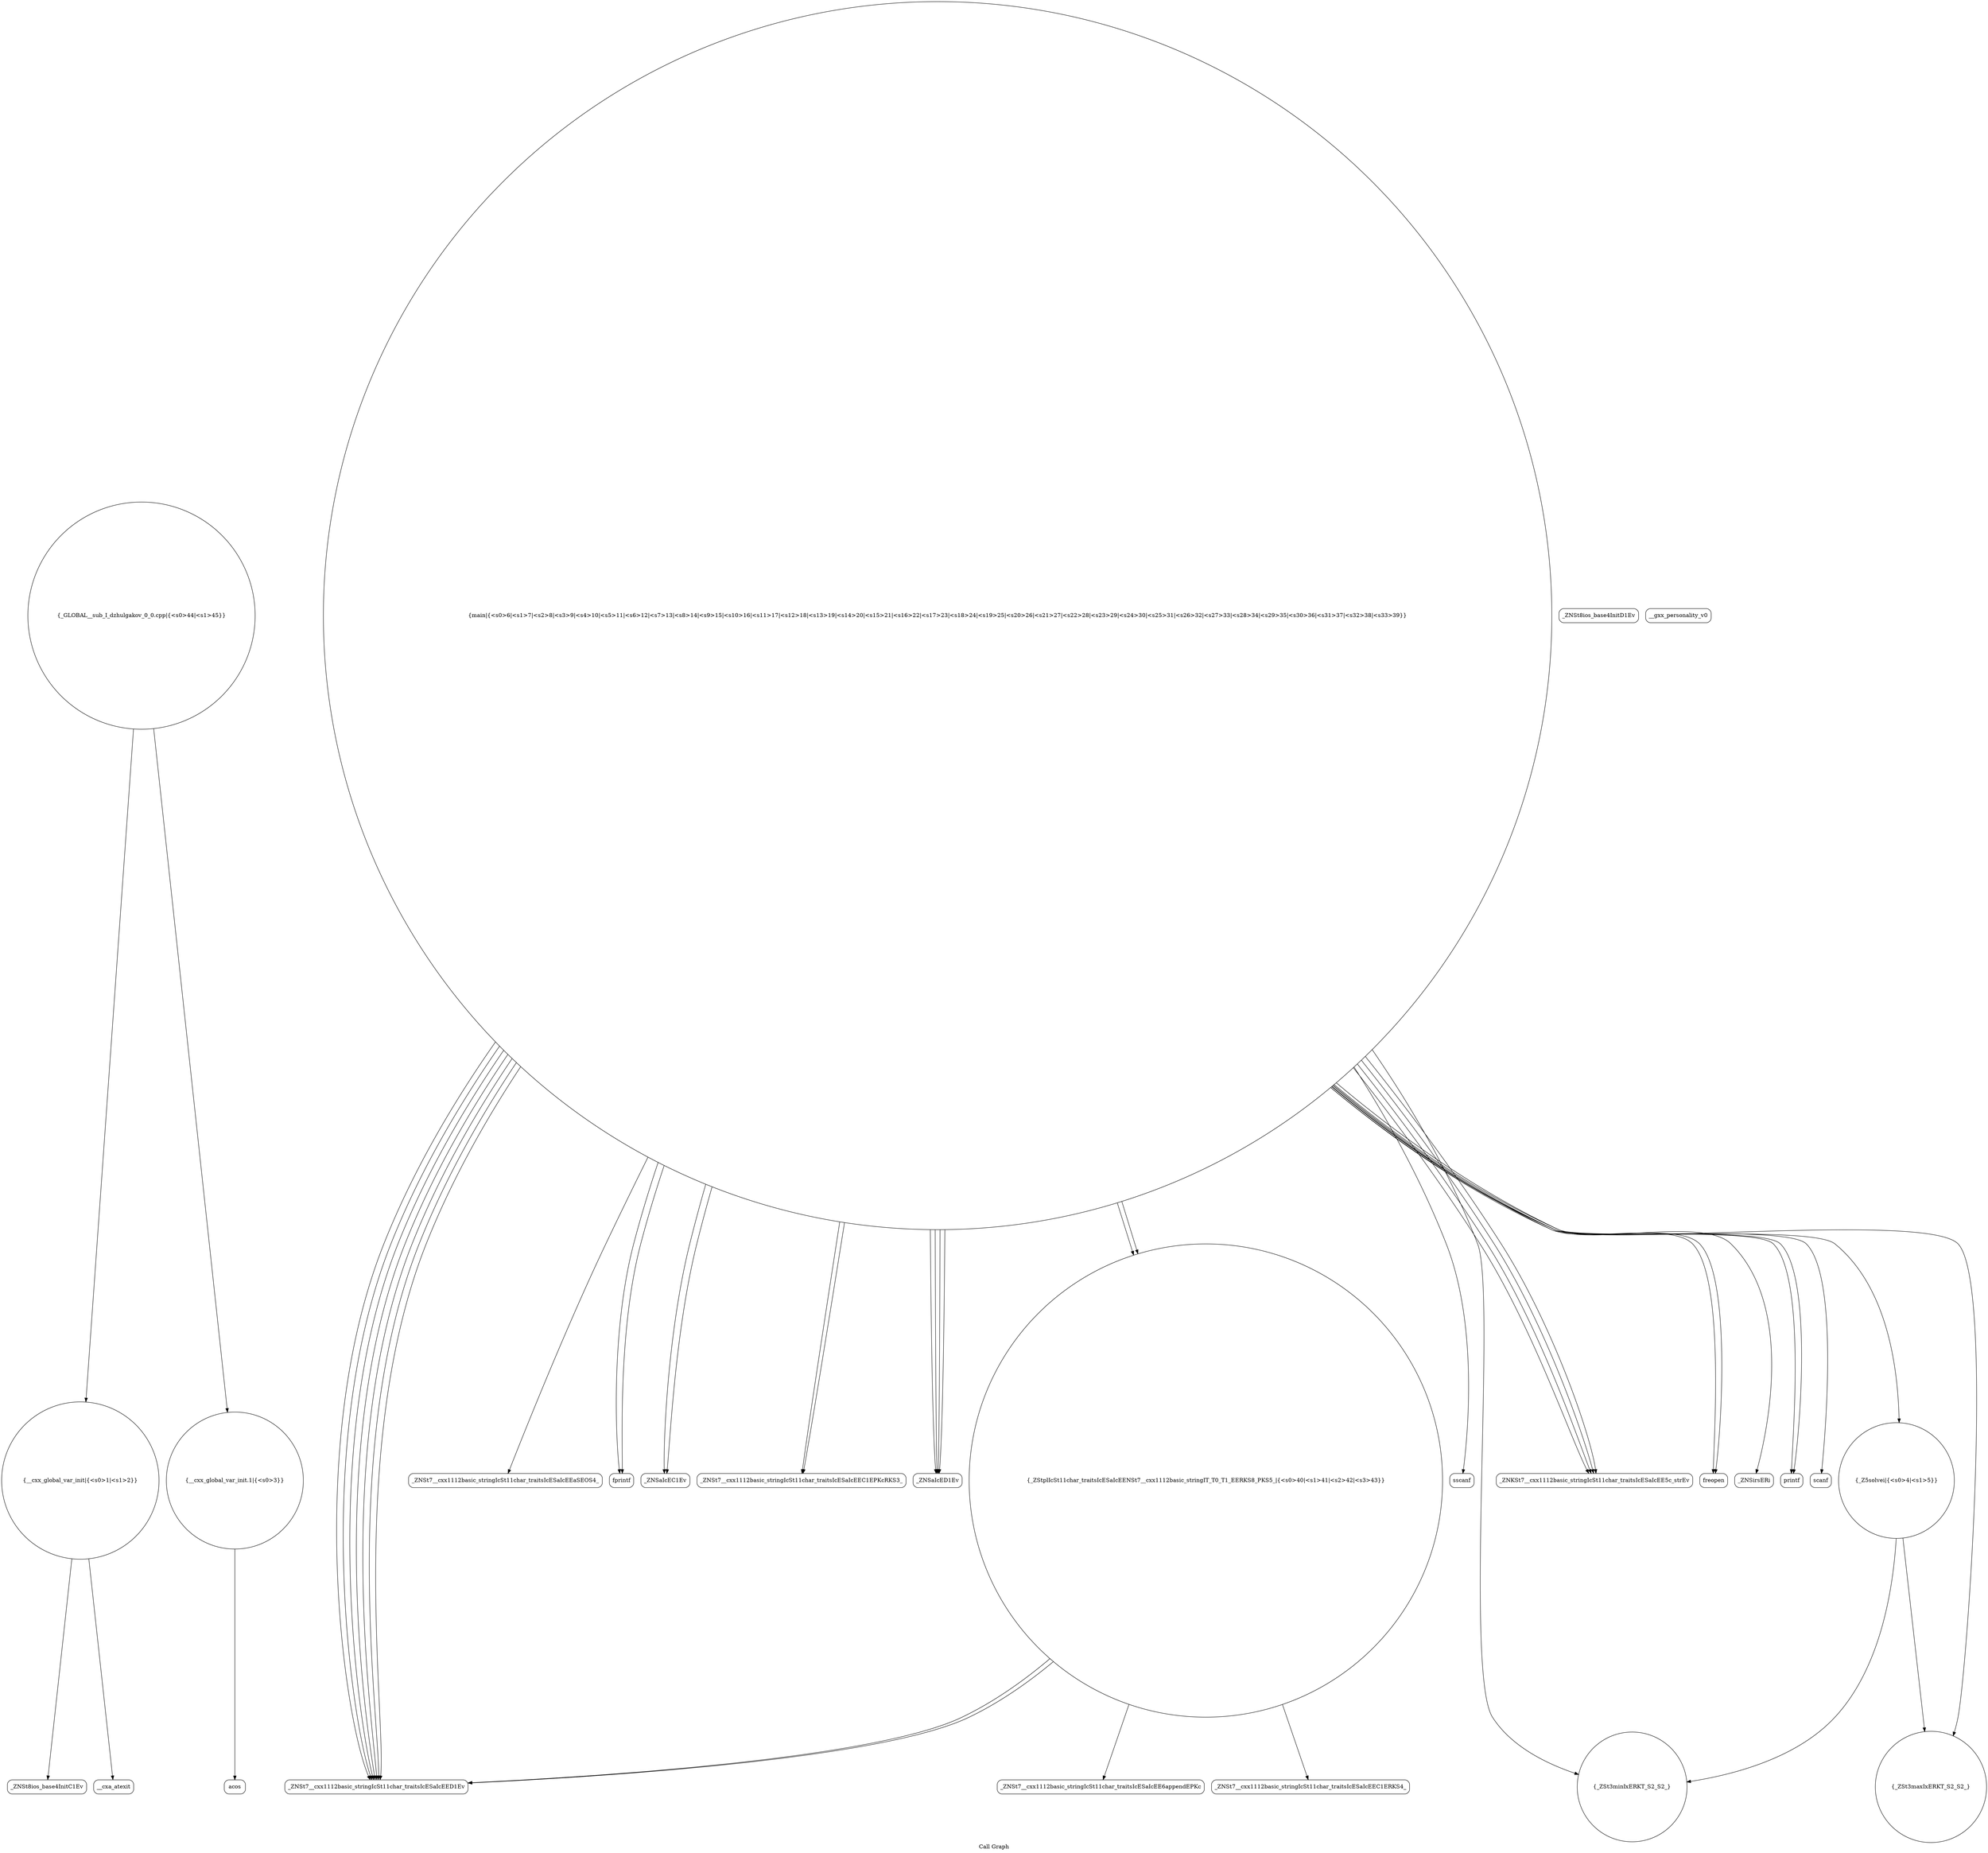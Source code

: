 digraph "Call Graph" {
	label="Call Graph";

	Node0x55e8608b6ee0 [shape=record,shape=circle,label="{__cxx_global_var_init|{<s0>1|<s1>2}}"];
	Node0x55e8608b6ee0:s0 -> Node0x55e8608b7370[color=black];
	Node0x55e8608b6ee0:s1 -> Node0x55e8608b7470[color=black];
	Node0x55e8608b7ff0 [shape=record,shape=circle,label="{_GLOBAL__sub_I_dzhulgakov_0_0.cpp|{<s0>44|<s1>45}}"];
	Node0x55e8608b7ff0:s0 -> Node0x55e8608b6ee0[color=black];
	Node0x55e8608b7ff0:s1 -> Node0x55e8608b74f0[color=black];
	Node0x55e8608b7670 [shape=record,shape=circle,label="{_ZSt3minIxERKT_S2_S2_}"];
	Node0x55e8608b79f0 [shape=record,shape=Mrecord,label="{_ZNSt7__cxx1112basic_stringIcSt11char_traitsIcESaIcEEaSEOS4_}"];
	Node0x55e8608b7d70 [shape=record,shape=Mrecord,label="{fprintf}"];
	Node0x55e8608b73f0 [shape=record,shape=Mrecord,label="{_ZNSt8ios_base4InitD1Ev}"];
	Node0x55e8608b7770 [shape=record,shape=circle,label="{main|{<s0>6|<s1>7|<s2>8|<s3>9|<s4>10|<s5>11|<s6>12|<s7>13|<s8>14|<s9>15|<s10>16|<s11>17|<s12>18|<s13>19|<s14>20|<s15>21|<s16>22|<s17>23|<s18>24|<s19>25|<s20>26|<s21>27|<s22>28|<s23>29|<s24>30|<s25>31|<s26>32|<s27>33|<s28>34|<s29>35|<s30>36|<s31>37|<s32>38|<s33>39}}"];
	Node0x55e8608b7770:s0 -> Node0x55e8608b77f0[color=black];
	Node0x55e8608b7770:s1 -> Node0x55e8608b7870[color=black];
	Node0x55e8608b7770:s2 -> Node0x55e8608b7970[color=black];
	Node0x55e8608b7770:s3 -> Node0x55e8608b77f0[color=black];
	Node0x55e8608b7770:s4 -> Node0x55e8608b7870[color=black];
	Node0x55e8608b7770:s5 -> Node0x55e8608b79f0[color=black];
	Node0x55e8608b7770:s6 -> Node0x55e8608b7a70[color=black];
	Node0x55e8608b7770:s7 -> Node0x55e8608b7970[color=black];
	Node0x55e8608b7770:s8 -> Node0x55e8608b7970[color=black];
	Node0x55e8608b7770:s9 -> Node0x55e8608b7970[color=black];
	Node0x55e8608b7770:s10 -> Node0x55e8608b7af0[color=black];
	Node0x55e8608b7770:s11 -> Node0x55e8608b7bf0[color=black];
	Node0x55e8608b7770:s12 -> Node0x55e8608b7c70[color=black];
	Node0x55e8608b7770:s13 -> Node0x55e8608b7b70[color=black];
	Node0x55e8608b7770:s14 -> Node0x55e8608b7a70[color=black];
	Node0x55e8608b7770:s15 -> Node0x55e8608b7bf0[color=black];
	Node0x55e8608b7770:s16 -> Node0x55e8608b7c70[color=black];
	Node0x55e8608b7770:s17 -> Node0x55e8608b7b70[color=black];
	Node0x55e8608b7770:s18 -> Node0x55e8608b7a70[color=black];
	Node0x55e8608b7770:s19 -> Node0x55e8608b7cf0[color=black];
	Node0x55e8608b7770:s20 -> Node0x55e8608b7c70[color=black];
	Node0x55e8608b7770:s21 -> Node0x55e8608b7d70[color=black];
	Node0x55e8608b7770:s22 -> Node0x55e8608b7df0[color=black];
	Node0x55e8608b7770:s23 -> Node0x55e8608b7e70[color=black];
	Node0x55e8608b7770:s24 -> Node0x55e8608b7a70[color=black];
	Node0x55e8608b7770:s25 -> Node0x55e8608b7a70[color=black];
	Node0x55e8608b7770:s26 -> Node0x55e8608b75f0[color=black];
	Node0x55e8608b7770:s27 -> Node0x55e8608b76f0[color=black];
	Node0x55e8608b7770:s28 -> Node0x55e8608b7670[color=black];
	Node0x55e8608b7770:s29 -> Node0x55e8608b7df0[color=black];
	Node0x55e8608b7770:s30 -> Node0x55e8608b7c70[color=black];
	Node0x55e8608b7770:s31 -> Node0x55e8608b7d70[color=black];
	Node0x55e8608b7770:s32 -> Node0x55e8608b7a70[color=black];
	Node0x55e8608b7770:s33 -> Node0x55e8608b7a70[color=black];
	Node0x55e8608b7af0 [shape=record,shape=Mrecord,label="{sscanf}"];
	Node0x55e8608b7e70 [shape=record,shape=Mrecord,label="{scanf}"];
	Node0x55e8608b74f0 [shape=record,shape=circle,label="{__cxx_global_var_init.1|{<s0>3}}"];
	Node0x55e8608b74f0:s0 -> Node0x55e8608b7570[color=black];
	Node0x55e8608b7870 [shape=record,shape=Mrecord,label="{_ZNSt7__cxx1112basic_stringIcSt11char_traitsIcESaIcEEC1EPKcRKS3_}"];
	Node0x55e8608b7bf0 [shape=record,shape=circle,label="{_ZStplIcSt11char_traitsIcESaIcEENSt7__cxx1112basic_stringIT_T0_T1_EERKS8_PKS5_|{<s0>40|<s1>41|<s2>42|<s3>43}}"];
	Node0x55e8608b7bf0:s0 -> Node0x55e8608b7ef0[color=black];
	Node0x55e8608b7bf0:s1 -> Node0x55e8608b7f70[color=black];
	Node0x55e8608b7bf0:s2 -> Node0x55e8608b7a70[color=black];
	Node0x55e8608b7bf0:s3 -> Node0x55e8608b7a70[color=black];
	Node0x55e8608b7f70 [shape=record,shape=Mrecord,label="{_ZNSt7__cxx1112basic_stringIcSt11char_traitsIcESaIcEE6appendEPKc}"];
	Node0x55e8608b75f0 [shape=record,shape=circle,label="{_Z5solvei|{<s0>4|<s1>5}}"];
	Node0x55e8608b75f0:s0 -> Node0x55e8608b76f0[color=black];
	Node0x55e8608b75f0:s1 -> Node0x55e8608b7670[color=black];
	Node0x55e8608b7970 [shape=record,shape=Mrecord,label="{_ZNSaIcED1Ev}"];
	Node0x55e8608b7cf0 [shape=record,shape=Mrecord,label="{_ZNSirsERi}"];
	Node0x55e8608b7370 [shape=record,shape=Mrecord,label="{_ZNSt8ios_base4InitC1Ev}"];
	Node0x55e8608b76f0 [shape=record,shape=circle,label="{_ZSt3maxIxERKT_S2_S2_}"];
	Node0x55e8608b7a70 [shape=record,shape=Mrecord,label="{_ZNSt7__cxx1112basic_stringIcSt11char_traitsIcESaIcEED1Ev}"];
	Node0x55e8608b7df0 [shape=record,shape=Mrecord,label="{printf}"];
	Node0x55e8608b7470 [shape=record,shape=Mrecord,label="{__cxa_atexit}"];
	Node0x55e8608b77f0 [shape=record,shape=Mrecord,label="{_ZNSaIcEC1Ev}"];
	Node0x55e8608b7b70 [shape=record,shape=Mrecord,label="{freopen}"];
	Node0x55e8608b7ef0 [shape=record,shape=Mrecord,label="{_ZNSt7__cxx1112basic_stringIcSt11char_traitsIcESaIcEEC1ERKS4_}"];
	Node0x55e8608b7570 [shape=record,shape=Mrecord,label="{acos}"];
	Node0x55e8608b78f0 [shape=record,shape=Mrecord,label="{__gxx_personality_v0}"];
	Node0x55e8608b7c70 [shape=record,shape=Mrecord,label="{_ZNKSt7__cxx1112basic_stringIcSt11char_traitsIcESaIcEE5c_strEv}"];
}
